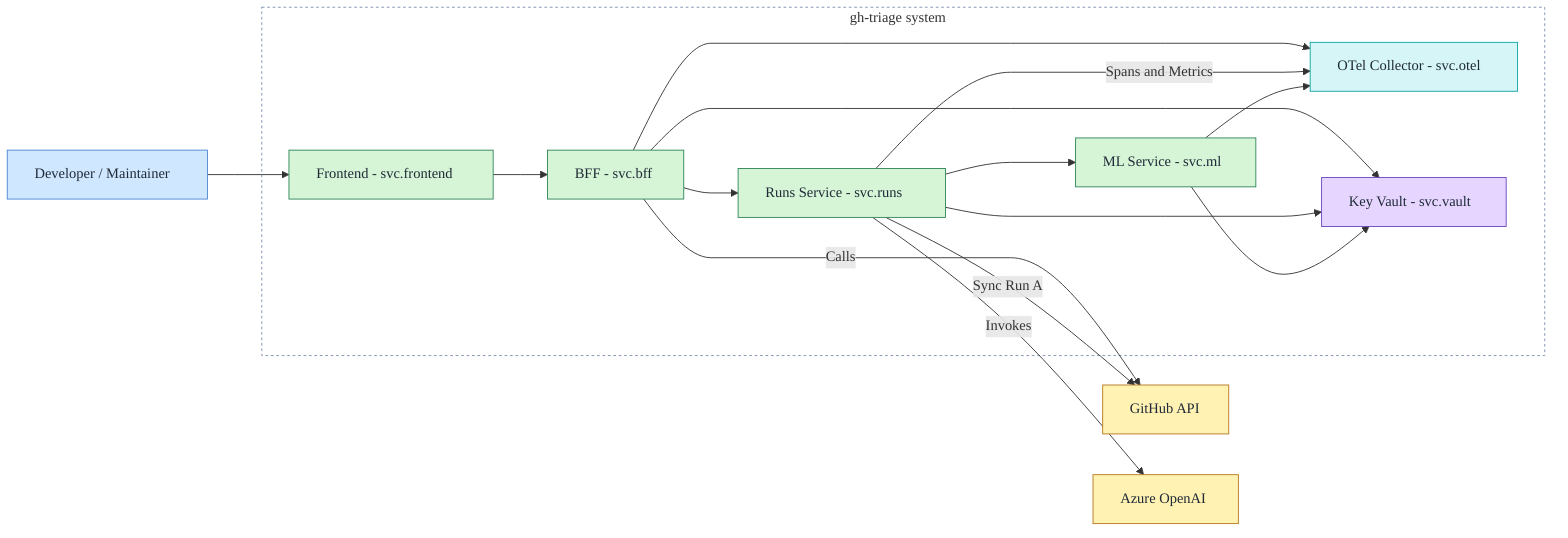 %%{init: {
  "securityLevel": "loose",
  "flowchart": { "curve": "monotoneX", "nodeSpacing": 45, "rankSpacing": 60 },
  "themeVariables": { "fontFamily": "Inter, Roboto, Arial, sans-serif" }
}}%%
flowchart LR

%% Legend classes (keep first; strict renderers prefer this order)
classDef actor    fill:#cfe8ff,stroke:#4c84d3,color:#1f2937
classDef service  fill:#d6f5d6,stroke:#2f855a,color:#1f2937
classDef external fill:#fff2b3,stroke:#b7791f,color:#1f2937
classDef security fill:#e6d6ff,stroke:#6b46c1,color:#1f2937
classDef observ   fill:#d5f5f6,stroke:#0ea5a3,color:#1f2937

%% External actor & dependencies
user["Developer / Maintainer"]:::actor
extGH["GitHub API"]:::external
extAI["Azure OpenAI"]:::external

%% System boundary (internal services)
subgraph System["gh-triage system"]
  frontend["Frontend - svc.frontend"]:::service
  bff["BFF - svc.bff"]:::service
  runs["Runs Service - svc.runs"]:::service
  ml["ML Service - svc.ml"]:::service
  otel["OTel Collector - svc.otel"]:::observ
  vault["Key Vault - svc.vault"]:::security

  %% core internal flows
  frontend --> bff
  bff --> runs
  runs --> ml
  bff --> otel
  runs -->|Spans and Metrics| otel
  ml  --> otel

  %% secrets / keys
  bff --> vault
  runs --> vault
  ml  --> vault
end

%% Visual boundary style
style System fill:transparent,stroke:#7c8db0,stroke-width:1px,stroke-dasharray:3 3

%% External interactions
user --> frontend
bff  -->|Calls| extGH
runs -->|Sync Run A| extGH
runs -->|Invokes| extAI

%% Clickable links (replace ORG/REPO/BRANCH)
click frontend "https://github.com/ORG/REPO/tree/BRANCH/apps/frontend"
click bff "https://github.com/ORG/REPO/tree/BRANCH/apps/bff"
click runs "https://github.com/ORG/REPO/tree/BRANCH/apps/runs"
click ml "https://github.com/ORG/REPO/tree/BRANCH/apps/ml"